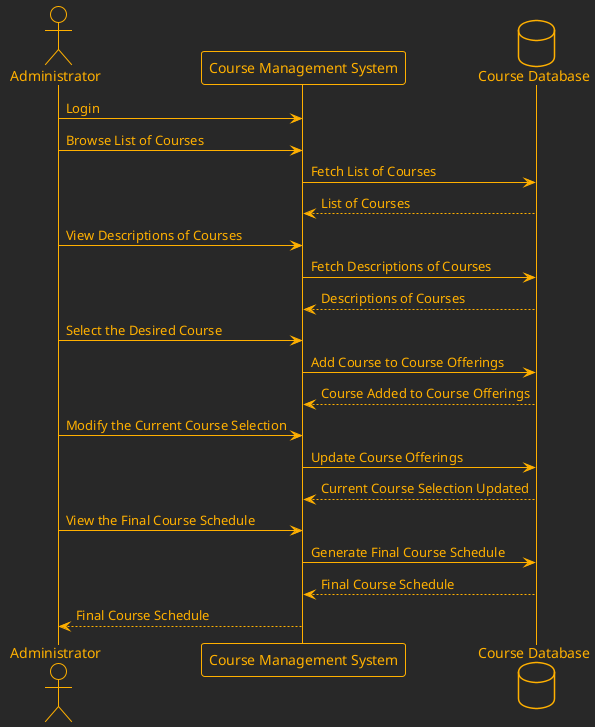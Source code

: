 @startuml
!theme crt-amber

actor Administrator
participant "Course Management System" as CMS
database "Course Database" as DB

Administrator -> CMS: Login
Administrator -> CMS: Browse List of Courses
CMS -> DB: Fetch List of Courses
DB --> CMS: List of Courses
Administrator -> CMS: View Descriptions of Courses
CMS -> DB: Fetch Descriptions of Courses
DB --> CMS: Descriptions of Courses
Administrator -> CMS: Select the Desired Course
CMS -> DB: Add Course to Course Offerings
DB --> CMS: Course Added to Course Offerings
Administrator -> CMS: Modify the Current Course Selection
CMS -> DB: Update Course Offerings
DB --> CMS: Current Course Selection Updated
Administrator -> CMS: View the Final Course Schedule
CMS -> DB: Generate Final Course Schedule
DB --> CMS: Final Course Schedule
CMS --> Administrator: Final Course Schedule

@enduml